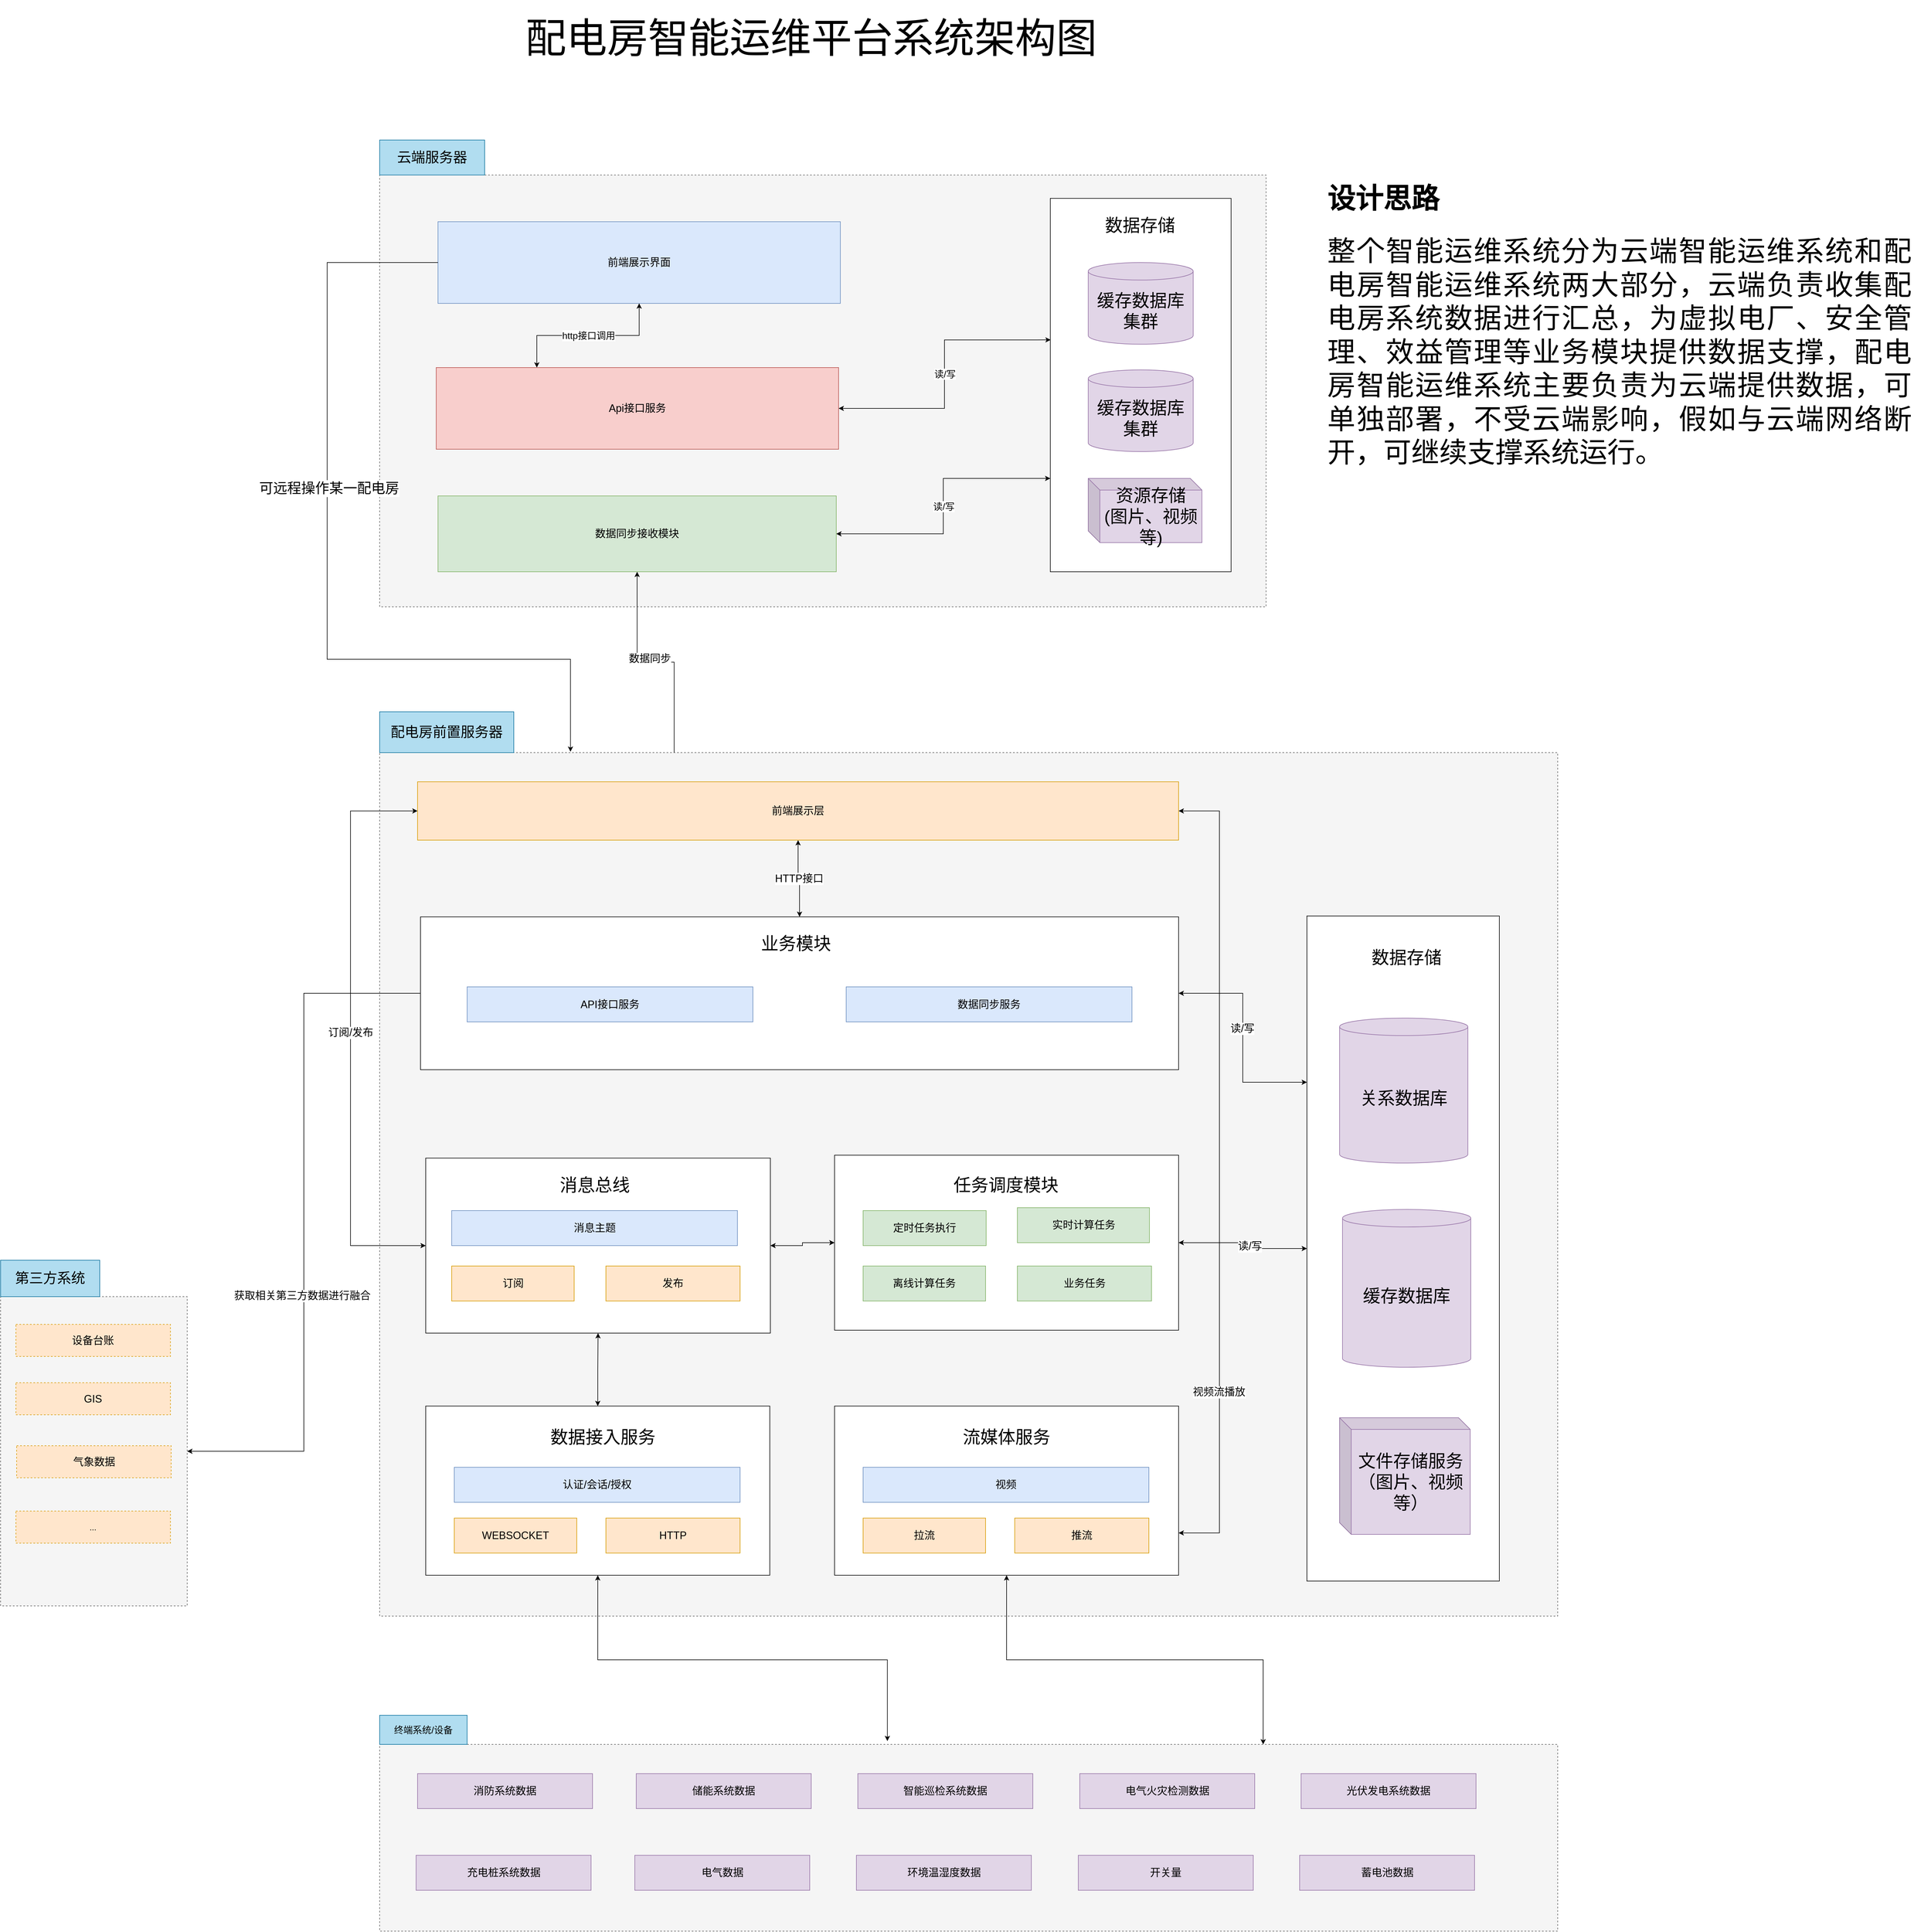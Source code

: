 <mxfile version="13.10.0" type="github">
  <diagram id="Hz9SQZm9DBwmcALDKWFs" name="Page-1">
    <mxGraphModel dx="3530" dy="2478" grid="1" gridSize="10" guides="1" tooltips="1" connect="1" arrows="1" fold="1" page="1" pageScale="1" pageWidth="827" pageHeight="1169" math="0" shadow="0">
      <root>
        <mxCell id="0" />
        <mxCell id="1" parent="0" />
        <mxCell id="7Oax_VJaz0vtxvODjcff-62" value="" style="rounded=0;whiteSpace=wrap;html=1;dashed=1;fillColor=#f5f5f5;strokeColor=#666666;fontColor=#333333;" parent="1" vertex="1">
          <mxGeometry x="40" y="-600" width="1520" height="740" as="geometry" />
        </mxCell>
        <mxCell id="buqoxcne-jieGNvII8d--84" style="edgeStyle=orthogonalEdgeStyle;rounded=0;orthogonalLoop=1;jettySize=auto;html=1;exitX=0.25;exitY=0;exitDx=0;exitDy=0;entryX=0.5;entryY=1;entryDx=0;entryDy=0;startArrow=none;startFill=0;strokeWidth=1;fontSize=18;endArrow=classic;endFill=1;" edge="1" parent="1" source="7Oax_VJaz0vtxvODjcff-19" target="7Oax_VJaz0vtxvODjcff-85">
          <mxGeometry relative="1" as="geometry" />
        </mxCell>
        <mxCell id="buqoxcne-jieGNvII8d--85" value="数据同步" style="edgeLabel;html=1;align=center;verticalAlign=middle;resizable=0;points=[];fontSize=18;" vertex="1" connectable="0" parent="buqoxcne-jieGNvII8d--84">
          <mxGeometry x="0.064" y="-6" relative="1" as="geometry">
            <mxPoint x="1" as="offset" />
          </mxGeometry>
        </mxCell>
        <mxCell id="7Oax_VJaz0vtxvODjcff-19" value="" style="rounded=0;whiteSpace=wrap;html=1;fillColor=#f5f5f5;strokeColor=#666666;fontColor=#333333;dashed=1;" parent="1" vertex="1">
          <mxGeometry x="40" y="390" width="2020" height="1480" as="geometry" />
        </mxCell>
        <mxCell id="7Oax_VJaz0vtxvODjcff-57" style="edgeStyle=orthogonalEdgeStyle;rounded=0;orthogonalLoop=1;jettySize=auto;html=1;exitX=0;exitY=0.5;exitDx=0;exitDy=0;entryX=1;entryY=0.5;entryDx=0;entryDy=0;startArrow=none;startFill=0;endArrow=classic;endFill=1;" parent="1" source="7Oax_VJaz0vtxvODjcff-38" target="7Oax_VJaz0vtxvODjcff-56" edge="1">
          <mxGeometry relative="1" as="geometry" />
        </mxCell>
        <mxCell id="7Oax_VJaz0vtxvODjcff-58" value="获取相关第三方数据进行融合" style="edgeLabel;html=1;align=center;verticalAlign=middle;resizable=0;points=[];fontSize=18;" parent="7Oax_VJaz0vtxvODjcff-57" vertex="1" connectable="0">
          <mxGeometry x="0.213" y="-3" relative="1" as="geometry">
            <mxPoint as="offset" />
          </mxGeometry>
        </mxCell>
        <mxCell id="buqoxcne-jieGNvII8d--16" style="edgeStyle=orthogonalEdgeStyle;rounded=0;orthogonalLoop=1;jettySize=auto;html=1;exitX=0.5;exitY=1;exitDx=0;exitDy=0;startArrow=classic;startFill=1;strokeWidth=1;fontSize=14;entryX=0.431;entryY=-0.018;entryDx=0;entryDy=0;entryPerimeter=0;" edge="1" parent="1" source="7Oax_VJaz0vtxvODjcff-27" target="7Oax_VJaz0vtxvODjcff-1">
          <mxGeometry relative="1" as="geometry" />
        </mxCell>
        <mxCell id="buqoxcne-jieGNvII8d--32" style="edgeStyle=orthogonalEdgeStyle;rounded=0;orthogonalLoop=1;jettySize=auto;html=1;exitX=0.5;exitY=0;exitDx=0;exitDy=0;entryX=0.5;entryY=1;entryDx=0;entryDy=0;startArrow=classic;startFill=1;strokeWidth=1;fontSize=30;" edge="1" parent="1" source="7Oax_VJaz0vtxvODjcff-27" target="buqoxcne-jieGNvII8d--25">
          <mxGeometry relative="1" as="geometry" />
        </mxCell>
        <mxCell id="7Oax_VJaz0vtxvODjcff-27" value="" style="rounded=0;whiteSpace=wrap;html=1;" parent="1" vertex="1">
          <mxGeometry x="119" y="1510" width="590" height="290" as="geometry" />
        </mxCell>
        <mxCell id="buqoxcne-jieGNvII8d--38" style="edgeStyle=orthogonalEdgeStyle;rounded=0;orthogonalLoop=1;jettySize=auto;html=1;exitX=0.75;exitY=0;exitDx=0;exitDy=0;entryX=0.5;entryY=1;entryDx=0;entryDy=0;startArrow=classic;startFill=1;strokeWidth=1;fontSize=30;" edge="1" parent="1" source="7Oax_VJaz0vtxvODjcff-1" target="buqoxcne-jieGNvII8d--33">
          <mxGeometry relative="1" as="geometry" />
        </mxCell>
        <mxCell id="7Oax_VJaz0vtxvODjcff-1" value="" style="rounded=0;whiteSpace=wrap;html=1;dashed=1;fillColor=#f5f5f5;strokeColor=#666666;fontColor=#333333;" parent="1" vertex="1">
          <mxGeometry x="40" y="2090" width="2020" height="320" as="geometry" />
        </mxCell>
        <mxCell id="7Oax_VJaz0vtxvODjcff-3" value="终端系统/设备" style="rounded=0;whiteSpace=wrap;html=1;fontSize=16;fillColor=#b1ddf0;strokeColor=#10739e;" parent="1" vertex="1">
          <mxGeometry x="40" y="2040" width="150" height="50" as="geometry" />
        </mxCell>
        <mxCell id="7Oax_VJaz0vtxvODjcff-5" value="消防系统数据" style="rounded=0;whiteSpace=wrap;html=1;fontSize=18;fillColor=#e1d5e7;strokeColor=#9673a6;" parent="1" vertex="1">
          <mxGeometry x="105" y="2140" width="300" height="60" as="geometry" />
        </mxCell>
        <mxCell id="7Oax_VJaz0vtxvODjcff-21" value="WEBSOCKET" style="rounded=0;whiteSpace=wrap;html=1;fillColor=#ffe6cc;strokeColor=#d79b00;fontSize=18;" parent="1" vertex="1">
          <mxGeometry x="168" y="1702" width="210" height="60" as="geometry" />
        </mxCell>
        <mxCell id="7Oax_VJaz0vtxvODjcff-22" value="HTTP" style="rounded=0;whiteSpace=wrap;html=1;fillColor=#ffe6cc;strokeColor=#d79b00;fontSize=18;" parent="1" vertex="1">
          <mxGeometry x="428" y="1702" width="230" height="60" as="geometry" />
        </mxCell>
        <mxCell id="7Oax_VJaz0vtxvODjcff-29" value="" style="rounded=0;whiteSpace=wrap;html=1;" parent="1" vertex="1">
          <mxGeometry x="1630" y="670" width="330" height="1140" as="geometry" />
        </mxCell>
        <mxCell id="7Oax_VJaz0vtxvODjcff-33" value="资源存储&lt;br style=&quot;font-size: 14px;&quot;&gt;(图片、视频等)" style="shape=cube;whiteSpace=wrap;html=1;boundedLbl=1;backgroundOutline=1;darkOpacity=0.05;darkOpacity2=0.1;fillColor=#ffe6cc;strokeColor=#d79b00;fontSize=14;" parent="1" vertex="1">
          <mxGeometry x="1040" y="1100" width="120" height="80" as="geometry" />
        </mxCell>
        <mxCell id="buqoxcne-jieGNvII8d--57" style="edgeStyle=orthogonalEdgeStyle;rounded=0;orthogonalLoop=1;jettySize=auto;html=1;exitX=1;exitY=0.5;exitDx=0;exitDy=0;entryX=0;entryY=0.25;entryDx=0;entryDy=0;startArrow=classic;startFill=1;strokeWidth=1;fontSize=30;" edge="1" parent="1" source="7Oax_VJaz0vtxvODjcff-38" target="7Oax_VJaz0vtxvODjcff-29">
          <mxGeometry relative="1" as="geometry" />
        </mxCell>
        <mxCell id="buqoxcne-jieGNvII8d--74" value="读/写" style="edgeLabel;html=1;align=center;verticalAlign=middle;resizable=0;points=[];fontSize=18;" vertex="1" connectable="0" parent="buqoxcne-jieGNvII8d--57">
          <mxGeometry x="-0.083" y="-1" relative="1" as="geometry">
            <mxPoint y="-1" as="offset" />
          </mxGeometry>
        </mxCell>
        <mxCell id="7Oax_VJaz0vtxvODjcff-38" value="" style="rounded=0;whiteSpace=wrap;html=1;" parent="1" vertex="1">
          <mxGeometry x="110" y="671.5" width="1300" height="262" as="geometry" />
        </mxCell>
        <mxCell id="7Oax_VJaz0vtxvODjcff-56" value="" style="rounded=0;whiteSpace=wrap;html=1;dashed=1;fillColor=#f5f5f5;strokeColor=#666666;fontColor=#333333;" parent="1" vertex="1">
          <mxGeometry x="-610" y="1322.5" width="320" height="530" as="geometry" />
        </mxCell>
        <mxCell id="7Oax_VJaz0vtxvODjcff-63" value="云端服务器" style="rounded=0;whiteSpace=wrap;html=1;fillColor=#b1ddf0;strokeColor=#10739e;fontSize=24;" parent="1" vertex="1">
          <mxGeometry x="40" y="-660" width="180" height="60" as="geometry" />
        </mxCell>
        <mxCell id="7Oax_VJaz0vtxvODjcff-64" value="" style="rounded=0;whiteSpace=wrap;html=1;" parent="1" vertex="1">
          <mxGeometry x="1190" y="-560" width="310" height="640" as="geometry" />
        </mxCell>
        <mxCell id="7Oax_VJaz0vtxvODjcff-67" value="&lt;font style=&quot;font-size: 30px&quot;&gt;缓存数据库集群&lt;/font&gt;" style="shape=cylinder3;whiteSpace=wrap;html=1;boundedLbl=1;backgroundOutline=1;size=15;fillColor=#e1d5e7;strokeColor=#9673a6;" parent="1" vertex="1">
          <mxGeometry x="1255" y="-266" width="180" height="140" as="geometry" />
        </mxCell>
        <mxCell id="7Oax_VJaz0vtxvODjcff-68" value="&lt;font style=&quot;font-size: 30px&quot;&gt;资源存储&lt;br&gt;(图片、视频等)&lt;/font&gt;" style="shape=cube;whiteSpace=wrap;html=1;boundedLbl=1;backgroundOutline=1;darkOpacity=0.05;darkOpacity2=0.1;fillColor=#e1d5e7;strokeColor=#9673a6;" parent="1" vertex="1">
          <mxGeometry x="1255" y="-80" width="195" height="110" as="geometry" />
        </mxCell>
        <mxCell id="7Oax_VJaz0vtxvODjcff-69" value="&lt;font style=&quot;font-size: 18px&quot;&gt;前端展示界面&lt;/font&gt;" style="rounded=0;whiteSpace=wrap;html=1;fillColor=#dae8fc;strokeColor=#6c8ebf;" parent="1" vertex="1">
          <mxGeometry x="140" y="-520" width="690" height="140" as="geometry" />
        </mxCell>
        <mxCell id="7Oax_VJaz0vtxvODjcff-84" value="http接口调用" style="edgeStyle=orthogonalEdgeStyle;rounded=0;orthogonalLoop=1;jettySize=auto;html=1;exitX=0.25;exitY=0;exitDx=0;exitDy=0;entryX=0.5;entryY=1;entryDx=0;entryDy=0;startArrow=classic;startFill=1;endArrow=classic;endFill=1;fontSize=16;" parent="1" source="7Oax_VJaz0vtxvODjcff-70" target="7Oax_VJaz0vtxvODjcff-69" edge="1">
          <mxGeometry relative="1" as="geometry" />
        </mxCell>
        <mxCell id="7Oax_VJaz0vtxvODjcff-87" value="读/写" style="edgeStyle=orthogonalEdgeStyle;rounded=0;orthogonalLoop=1;jettySize=auto;html=1;exitX=1;exitY=0.5;exitDx=0;exitDy=0;startArrow=classic;startFill=1;endArrow=classic;endFill=1;fontSize=16;entryX=0.002;entryY=0.379;entryDx=0;entryDy=0;entryPerimeter=0;" parent="1" source="7Oax_VJaz0vtxvODjcff-70" target="7Oax_VJaz0vtxvODjcff-64" edge="1">
          <mxGeometry relative="1" as="geometry" />
        </mxCell>
        <mxCell id="7Oax_VJaz0vtxvODjcff-70" value="&lt;font style=&quot;font-size: 18px&quot;&gt;Api接口服务&lt;/font&gt;" style="rounded=0;whiteSpace=wrap;html=1;fillColor=#f8cecc;strokeColor=#b85450;fontSize=14;" parent="1" vertex="1">
          <mxGeometry x="137" y="-270" width="690" height="140" as="geometry" />
        </mxCell>
        <mxCell id="7Oax_VJaz0vtxvODjcff-74" value="第三方系统" style="rounded=0;whiteSpace=wrap;html=1;fontSize=24;fillColor=#b1ddf0;strokeColor=#10739e;" parent="1" vertex="1">
          <mxGeometry x="-610" y="1260" width="170" height="62.5" as="geometry" />
        </mxCell>
        <mxCell id="7Oax_VJaz0vtxvODjcff-75" value="设备台账" style="rounded=0;whiteSpace=wrap;html=1;dashed=1;fontSize=18;fillColor=#ffe6cc;strokeColor=#d79b00;" parent="1" vertex="1">
          <mxGeometry x="-583.75" y="1370" width="265" height="55" as="geometry" />
        </mxCell>
        <mxCell id="7Oax_VJaz0vtxvODjcff-76" value="GIS" style="rounded=0;whiteSpace=wrap;html=1;dashed=1;fontSize=18;fillColor=#ffe6cc;strokeColor=#d79b00;" parent="1" vertex="1">
          <mxGeometry x="-583.75" y="1470" width="265" height="55" as="geometry" />
        </mxCell>
        <mxCell id="7Oax_VJaz0vtxvODjcff-79" value="气象数据" style="rounded=0;whiteSpace=wrap;html=1;dashed=1;fontSize=18;fillColor=#ffe6cc;strokeColor=#d79b00;" parent="1" vertex="1">
          <mxGeometry x="-582.5" y="1578" width="265" height="55" as="geometry" />
        </mxCell>
        <mxCell id="7Oax_VJaz0vtxvODjcff-80" value="..." style="rounded=0;whiteSpace=wrap;html=1;dashed=1;fontSize=14;fillColor=#ffe6cc;strokeColor=#d79b00;" parent="1" vertex="1">
          <mxGeometry x="-583.75" y="1690" width="265" height="55" as="geometry" />
        </mxCell>
        <mxCell id="7Oax_VJaz0vtxvODjcff-86" value="读/写" style="edgeStyle=orthogonalEdgeStyle;rounded=0;orthogonalLoop=1;jettySize=auto;html=1;exitX=1;exitY=0.5;exitDx=0;exitDy=0;startArrow=classic;startFill=1;endArrow=classic;endFill=1;fontSize=16;entryX=0;entryY=0.75;entryDx=0;entryDy=0;" parent="1" source="7Oax_VJaz0vtxvODjcff-85" target="7Oax_VJaz0vtxvODjcff-64" edge="1">
          <mxGeometry relative="1" as="geometry" />
        </mxCell>
        <mxCell id="7Oax_VJaz0vtxvODjcff-85" value="&lt;font style=&quot;font-size: 18px&quot;&gt;数据同步接收模块&lt;/font&gt;" style="rounded=0;whiteSpace=wrap;html=1;fontSize=14;fillColor=#d5e8d4;strokeColor=#82b366;" parent="1" vertex="1">
          <mxGeometry x="140" y="-50" width="683" height="130" as="geometry" />
        </mxCell>
        <mxCell id="buqoxcne-jieGNvII8d--3" value="配电房智能运维平台系统架构图" style="text;html=1;strokeColor=none;fillColor=none;align=center;verticalAlign=middle;whiteSpace=wrap;rounded=0;fontSize=70;" vertex="1" parent="1">
          <mxGeometry x="250" y="-900" width="1060" height="130" as="geometry" />
        </mxCell>
        <mxCell id="buqoxcne-jieGNvII8d--17" value="认证/会话/授权" style="rounded=0;whiteSpace=wrap;html=1;fontSize=18;fillColor=#dae8fc;strokeColor=#6c8ebf;" vertex="1" parent="1">
          <mxGeometry x="168" y="1615" width="490" height="60" as="geometry" />
        </mxCell>
        <mxCell id="buqoxcne-jieGNvII8d--24" value="数据接入服务" style="text;html=1;strokeColor=none;fillColor=none;align=center;verticalAlign=middle;whiteSpace=wrap;rounded=0;fontSize=30;" vertex="1" parent="1">
          <mxGeometry x="308" y="1547" width="230" height="31" as="geometry" />
        </mxCell>
        <mxCell id="buqoxcne-jieGNvII8d--25" value="" style="rounded=0;whiteSpace=wrap;html=1;fontSize=30;" vertex="1" parent="1">
          <mxGeometry x="119" y="1085" width="591" height="300" as="geometry" />
        </mxCell>
        <mxCell id="buqoxcne-jieGNvII8d--26" value="消息总线" style="text;html=1;strokeColor=none;fillColor=none;align=center;verticalAlign=middle;whiteSpace=wrap;rounded=0;fontSize=30;" vertex="1" parent="1">
          <mxGeometry x="293.5" y="1115" width="230" height="31" as="geometry" />
        </mxCell>
        <mxCell id="buqoxcne-jieGNvII8d--29" value="消息主题" style="rounded=0;whiteSpace=wrap;html=1;fontSize=18;fillColor=#dae8fc;strokeColor=#6c8ebf;" vertex="1" parent="1">
          <mxGeometry x="163.5" y="1175" width="490" height="60" as="geometry" />
        </mxCell>
        <mxCell id="buqoxcne-jieGNvII8d--30" value="订阅" style="rounded=0;whiteSpace=wrap;html=1;fillColor=#ffe6cc;strokeColor=#d79b00;fontSize=18;" vertex="1" parent="1">
          <mxGeometry x="163.5" y="1270" width="210" height="60" as="geometry" />
        </mxCell>
        <mxCell id="buqoxcne-jieGNvII8d--31" value="发布" style="rounded=0;whiteSpace=wrap;html=1;fillColor=#ffe6cc;strokeColor=#d79b00;fontSize=18;" vertex="1" parent="1">
          <mxGeometry x="428" y="1270" width="230" height="60" as="geometry" />
        </mxCell>
        <mxCell id="buqoxcne-jieGNvII8d--33" value="" style="rounded=0;whiteSpace=wrap;html=1;" vertex="1" parent="1">
          <mxGeometry x="820" y="1510" width="590" height="290" as="geometry" />
        </mxCell>
        <mxCell id="buqoxcne-jieGNvII8d--34" value="拉流" style="rounded=0;whiteSpace=wrap;html=1;fillColor=#ffe6cc;strokeColor=#d79b00;fontSize=18;" vertex="1" parent="1">
          <mxGeometry x="869" y="1702" width="210" height="60" as="geometry" />
        </mxCell>
        <mxCell id="buqoxcne-jieGNvII8d--35" value="推流" style="rounded=0;whiteSpace=wrap;html=1;fillColor=#ffe6cc;strokeColor=#d79b00;fontSize=18;" vertex="1" parent="1">
          <mxGeometry x="1129" y="1702" width="230" height="60" as="geometry" />
        </mxCell>
        <mxCell id="buqoxcne-jieGNvII8d--36" value="视频" style="rounded=0;whiteSpace=wrap;html=1;fontSize=18;fillColor=#dae8fc;strokeColor=#6c8ebf;" vertex="1" parent="1">
          <mxGeometry x="869" y="1615" width="490" height="60" as="geometry" />
        </mxCell>
        <mxCell id="buqoxcne-jieGNvII8d--37" value="流媒体服务" style="text;html=1;strokeColor=none;fillColor=none;align=center;verticalAlign=middle;whiteSpace=wrap;rounded=0;fontSize=30;" vertex="1" parent="1">
          <mxGeometry x="1000" y="1547" width="230" height="31" as="geometry" />
        </mxCell>
        <mxCell id="buqoxcne-jieGNvII8d--44" style="edgeStyle=orthogonalEdgeStyle;rounded=0;orthogonalLoop=1;jettySize=auto;html=1;exitX=0;exitY=0.5;exitDx=0;exitDy=0;entryX=1;entryY=0.5;entryDx=0;entryDy=0;startArrow=classic;startFill=1;strokeWidth=1;fontSize=30;" edge="1" parent="1" source="buqoxcne-jieGNvII8d--39" target="buqoxcne-jieGNvII8d--25">
          <mxGeometry relative="1" as="geometry" />
        </mxCell>
        <mxCell id="buqoxcne-jieGNvII8d--56" style="edgeStyle=orthogonalEdgeStyle;rounded=0;orthogonalLoop=1;jettySize=auto;html=1;exitX=1;exitY=0.5;exitDx=0;exitDy=0;startArrow=classic;startFill=1;strokeWidth=1;fontSize=30;" edge="1" parent="1" source="buqoxcne-jieGNvII8d--39" target="7Oax_VJaz0vtxvODjcff-29">
          <mxGeometry relative="1" as="geometry" />
        </mxCell>
        <mxCell id="buqoxcne-jieGNvII8d--73" value="读/写" style="edgeLabel;html=1;align=center;verticalAlign=middle;resizable=0;points=[];fontSize=18;" vertex="1" connectable="0" parent="buqoxcne-jieGNvII8d--56">
          <mxGeometry x="0.155" y="4" relative="1" as="geometry">
            <mxPoint x="-1" as="offset" />
          </mxGeometry>
        </mxCell>
        <mxCell id="buqoxcne-jieGNvII8d--39" value="" style="rounded=0;whiteSpace=wrap;html=1;fontSize=30;" vertex="1" parent="1">
          <mxGeometry x="820" y="1080" width="590" height="300" as="geometry" />
        </mxCell>
        <mxCell id="buqoxcne-jieGNvII8d--40" value="任务调度模块" style="text;html=1;strokeColor=none;fillColor=none;align=center;verticalAlign=middle;whiteSpace=wrap;rounded=0;fontSize=30;" vertex="1" parent="1">
          <mxGeometry x="999" y="1115" width="230" height="31" as="geometry" />
        </mxCell>
        <mxCell id="buqoxcne-jieGNvII8d--41" value="定时任务执行" style="rounded=0;whiteSpace=wrap;html=1;fontSize=18;fillColor=#d5e8d4;strokeColor=#82b366;" vertex="1" parent="1">
          <mxGeometry x="869" y="1175" width="211" height="60" as="geometry" />
        </mxCell>
        <mxCell id="buqoxcne-jieGNvII8d--42" value="离线计算任务" style="rounded=0;whiteSpace=wrap;html=1;fillColor=#d5e8d4;strokeColor=#82b366;fontSize=18;" vertex="1" parent="1">
          <mxGeometry x="869" y="1270" width="210" height="60" as="geometry" />
        </mxCell>
        <mxCell id="buqoxcne-jieGNvII8d--43" value="业务任务" style="rounded=0;whiteSpace=wrap;html=1;fillColor=#d5e8d4;strokeColor=#82b366;fontSize=18;" vertex="1" parent="1">
          <mxGeometry x="1133.5" y="1270" width="230" height="60" as="geometry" />
        </mxCell>
        <mxCell id="buqoxcne-jieGNvII8d--45" value="实时计算任务" style="rounded=0;whiteSpace=wrap;html=1;fontSize=18;fillColor=#d5e8d4;strokeColor=#82b366;" vertex="1" parent="1">
          <mxGeometry x="1133.5" y="1170" width="226.5" height="60" as="geometry" />
        </mxCell>
        <mxCell id="buqoxcne-jieGNvII8d--47" value="数据存储" style="text;html=1;strokeColor=none;fillColor=none;align=center;verticalAlign=middle;whiteSpace=wrap;rounded=0;fontSize=30;" vertex="1" parent="1">
          <mxGeometry x="1686" y="725" width="230" height="31" as="geometry" />
        </mxCell>
        <mxCell id="buqoxcne-jieGNvII8d--53" value="关系数据库" style="shape=cylinder3;whiteSpace=wrap;html=1;boundedLbl=1;backgroundOutline=1;size=15;fontSize=30;fillColor=#e1d5e7;strokeColor=#9673a6;" vertex="1" parent="1">
          <mxGeometry x="1686" y="845" width="220" height="248.5" as="geometry" />
        </mxCell>
        <mxCell id="buqoxcne-jieGNvII8d--54" value="缓存数据库" style="shape=cylinder3;whiteSpace=wrap;html=1;boundedLbl=1;backgroundOutline=1;size=15;fontSize=30;fillColor=#e1d5e7;strokeColor=#9673a6;" vertex="1" parent="1">
          <mxGeometry x="1691" y="1173" width="220" height="270.5" as="geometry" />
        </mxCell>
        <mxCell id="buqoxcne-jieGNvII8d--55" value="文件存储服务&lt;br&gt;（图片、视频等）" style="shape=cube;whiteSpace=wrap;html=1;boundedLbl=1;backgroundOutline=1;darkOpacity=0.05;darkOpacity2=0.1;fontSize=30;fillColor=#e1d5e7;strokeColor=#9673a6;" vertex="1" parent="1">
          <mxGeometry x="1686" y="1530" width="224" height="200" as="geometry" />
        </mxCell>
        <mxCell id="buqoxcne-jieGNvII8d--64" value="&lt;font style=&quot;font-size: 18px&quot;&gt;储能系统数据&lt;/font&gt;" style="rounded=0;whiteSpace=wrap;html=1;fontSize=18;fillColor=#e1d5e7;strokeColor=#9673a6;" vertex="1" parent="1">
          <mxGeometry x="480" y="2140" width="300" height="60" as="geometry" />
        </mxCell>
        <mxCell id="buqoxcne-jieGNvII8d--65" value="&lt;font style=&quot;font-size: 18px&quot;&gt;智能巡检系统数据&lt;/font&gt;" style="rounded=0;whiteSpace=wrap;html=1;fontSize=18;fillColor=#e1d5e7;strokeColor=#9673a6;" vertex="1" parent="1">
          <mxGeometry x="860" y="2140" width="300" height="60" as="geometry" />
        </mxCell>
        <mxCell id="buqoxcne-jieGNvII8d--66" value="&lt;font style=&quot;font-size: 18px&quot;&gt;电气火灾检测数据&lt;/font&gt;" style="rounded=0;whiteSpace=wrap;html=1;fontSize=18;fillColor=#e1d5e7;strokeColor=#9673a6;" vertex="1" parent="1">
          <mxGeometry x="1240.5" y="2140" width="300" height="60" as="geometry" />
        </mxCell>
        <mxCell id="buqoxcne-jieGNvII8d--67" value="&lt;font style=&quot;font-size: 18px&quot;&gt;光伏发电系统数据&lt;/font&gt;" style="rounded=0;whiteSpace=wrap;html=1;fontSize=18;fillColor=#e1d5e7;strokeColor=#9673a6;" vertex="1" parent="1">
          <mxGeometry x="1620" y="2140" width="300" height="60" as="geometry" />
        </mxCell>
        <mxCell id="buqoxcne-jieGNvII8d--68" value="&lt;font style=&quot;font-size: 18px&quot;&gt;充电桩系统数据&lt;/font&gt;" style="rounded=0;whiteSpace=wrap;html=1;fontSize=18;fillColor=#e1d5e7;strokeColor=#9673a6;" vertex="1" parent="1">
          <mxGeometry x="102.5" y="2280" width="300" height="60" as="geometry" />
        </mxCell>
        <mxCell id="buqoxcne-jieGNvII8d--69" value="&lt;font style=&quot;font-size: 18px&quot;&gt;电气数据&lt;/font&gt;" style="rounded=0;whiteSpace=wrap;html=1;fontSize=18;fillColor=#e1d5e7;strokeColor=#9673a6;" vertex="1" parent="1">
          <mxGeometry x="477.5" y="2280" width="300" height="60" as="geometry" />
        </mxCell>
        <mxCell id="buqoxcne-jieGNvII8d--70" value="&lt;font style=&quot;font-size: 18px&quot;&gt;环境温湿度数据&lt;/font&gt;" style="rounded=0;whiteSpace=wrap;html=1;fontSize=18;fillColor=#e1d5e7;strokeColor=#9673a6;" vertex="1" parent="1">
          <mxGeometry x="857.5" y="2280" width="300" height="60" as="geometry" />
        </mxCell>
        <mxCell id="buqoxcne-jieGNvII8d--71" value="&lt;font style=&quot;font-size: 18px&quot;&gt;开关量&lt;/font&gt;" style="rounded=0;whiteSpace=wrap;html=1;fontSize=18;fillColor=#e1d5e7;strokeColor=#9673a6;" vertex="1" parent="1">
          <mxGeometry x="1238" y="2280" width="300" height="60" as="geometry" />
        </mxCell>
        <mxCell id="buqoxcne-jieGNvII8d--72" value="&lt;font style=&quot;font-size: 18px&quot;&gt;蓄电池数据&lt;/font&gt;" style="rounded=0;whiteSpace=wrap;html=1;fontSize=18;fillColor=#e1d5e7;strokeColor=#9673a6;" vertex="1" parent="1">
          <mxGeometry x="1617.5" y="2280" width="300" height="60" as="geometry" />
        </mxCell>
        <mxCell id="buqoxcne-jieGNvII8d--75" value="业务模块" style="text;html=1;strokeColor=none;fillColor=none;align=center;verticalAlign=middle;whiteSpace=wrap;rounded=0;fontSize=30;" vertex="1" parent="1">
          <mxGeometry x="639" y="701.5" width="230" height="31" as="geometry" />
        </mxCell>
        <mxCell id="buqoxcne-jieGNvII8d--76" value="API接口服务" style="rounded=0;whiteSpace=wrap;html=1;fontSize=18;fillColor=#dae8fc;strokeColor=#6c8ebf;" vertex="1" parent="1">
          <mxGeometry x="190" y="791.5" width="490" height="60" as="geometry" />
        </mxCell>
        <mxCell id="buqoxcne-jieGNvII8d--77" value="数据同步服务" style="rounded=0;whiteSpace=wrap;html=1;fontSize=18;fillColor=#dae8fc;strokeColor=#6c8ebf;" vertex="1" parent="1">
          <mxGeometry x="840" y="791.5" width="490" height="60" as="geometry" />
        </mxCell>
        <mxCell id="buqoxcne-jieGNvII8d--80" value="HTTP接口" style="edgeStyle=orthogonalEdgeStyle;rounded=0;orthogonalLoop=1;jettySize=auto;html=1;exitX=0.5;exitY=1;exitDx=0;exitDy=0;entryX=0.5;entryY=0;entryDx=0;entryDy=0;startArrow=classic;startFill=1;strokeWidth=1;fontSize=18;" edge="1" parent="1" source="buqoxcne-jieGNvII8d--79" target="7Oax_VJaz0vtxvODjcff-38">
          <mxGeometry relative="1" as="geometry" />
        </mxCell>
        <mxCell id="buqoxcne-jieGNvII8d--81" value="订阅/发布" style="edgeStyle=orthogonalEdgeStyle;rounded=0;orthogonalLoop=1;jettySize=auto;html=1;exitX=0;exitY=0.5;exitDx=0;exitDy=0;entryX=0;entryY=0.5;entryDx=0;entryDy=0;startArrow=classic;startFill=1;strokeWidth=1;fontSize=18;" edge="1" parent="1" source="buqoxcne-jieGNvII8d--79" target="buqoxcne-jieGNvII8d--25">
          <mxGeometry relative="1" as="geometry">
            <Array as="points">
              <mxPoint x="-10" y="490" />
              <mxPoint x="-10" y="1235" />
            </Array>
          </mxGeometry>
        </mxCell>
        <mxCell id="buqoxcne-jieGNvII8d--82" style="edgeStyle=orthogonalEdgeStyle;rounded=0;orthogonalLoop=1;jettySize=auto;html=1;exitX=1;exitY=0.5;exitDx=0;exitDy=0;entryX=1;entryY=0.75;entryDx=0;entryDy=0;startArrow=classic;startFill=1;strokeWidth=1;fontSize=18;" edge="1" parent="1" source="buqoxcne-jieGNvII8d--79" target="buqoxcne-jieGNvII8d--33">
          <mxGeometry relative="1" as="geometry">
            <Array as="points">
              <mxPoint x="1480" y="490" />
              <mxPoint x="1480" y="1727" />
            </Array>
          </mxGeometry>
        </mxCell>
        <mxCell id="buqoxcne-jieGNvII8d--83" value="视频流播放" style="edgeLabel;html=1;align=center;verticalAlign=middle;resizable=0;points=[];fontSize=18;" vertex="1" connectable="0" parent="buqoxcne-jieGNvII8d--82">
          <mxGeometry x="0.549" y="-1" relative="1" as="geometry">
            <mxPoint y="-1" as="offset" />
          </mxGeometry>
        </mxCell>
        <mxCell id="buqoxcne-jieGNvII8d--79" value="前端展示层" style="rounded=0;whiteSpace=wrap;html=1;fontSize=18;fillColor=#ffe6cc;strokeColor=#d79b00;" vertex="1" parent="1">
          <mxGeometry x="105" y="440" width="1305" height="100" as="geometry" />
        </mxCell>
        <mxCell id="buqoxcne-jieGNvII8d--86" value="配电房前置服务器" style="rounded=0;whiteSpace=wrap;html=1;fontSize=24;fillColor=#b1ddf0;strokeColor=#10739e;" vertex="1" parent="1">
          <mxGeometry x="40" y="320" width="230" height="70" as="geometry" />
        </mxCell>
        <mxCell id="buqoxcne-jieGNvII8d--87" style="edgeStyle=orthogonalEdgeStyle;rounded=0;orthogonalLoop=1;jettySize=auto;html=1;exitX=0;exitY=0.5;exitDx=0;exitDy=0;entryX=0.162;entryY=-0.001;entryDx=0;entryDy=0;entryPerimeter=0;startArrow=none;startFill=0;endArrow=classic;endFill=1;strokeWidth=1;fontSize=24;" edge="1" parent="1" source="7Oax_VJaz0vtxvODjcff-69" target="7Oax_VJaz0vtxvODjcff-19">
          <mxGeometry relative="1" as="geometry">
            <Array as="points">
              <mxPoint x="-50" y="-450" />
              <mxPoint x="-50" y="230" />
              <mxPoint x="367" y="230" />
            </Array>
          </mxGeometry>
        </mxCell>
        <mxCell id="buqoxcne-jieGNvII8d--88" value="可远程操作某一配电房" style="edgeLabel;html=1;align=center;verticalAlign=middle;resizable=0;points=[];fontSize=24;" vertex="1" connectable="0" parent="buqoxcne-jieGNvII8d--87">
          <mxGeometry x="-0.202" y="3" relative="1" as="geometry">
            <mxPoint as="offset" />
          </mxGeometry>
        </mxCell>
        <mxCell id="buqoxcne-jieGNvII8d--89" value="&lt;h1&gt;&lt;font style=&quot;font-size: 48px&quot;&gt;设计思路&lt;/font&gt;&lt;/h1&gt;&lt;p class=&quot;MsoNormal&quot; style=&quot;margin: 0pt 0pt 0.0pt ; text-align: justify ; font-family: &amp;#34;calibri&amp;#34; ; font-size: 48px&quot;&gt;&lt;font style=&quot;font-size: 48px&quot;&gt;整个智能运维系统分为云端智能运维系统和配电房智能运维系统两大部分，云端负责收集配电房系统数据进行汇总，为虚拟电厂、安全管理、效益管理等业务模块提供数据支撑，配电房智能运维系统主要负责为云端提供数据，可单独部署，不受云端影响，假如与云端网络断开，可继续支撑系统运行。&lt;/font&gt;&lt;span style=&quot;font-size: 10.5pt ; font-size: 10.5pt&quot;&gt;&lt;/span&gt;&lt;/p&gt;" style="text;html=1;strokeColor=none;fillColor=none;spacing=5;spacingTop=-20;whiteSpace=wrap;overflow=hidden;rounded=0;fontSize=24;verticalAlign=top;" vertex="1" parent="1">
          <mxGeometry x="1660" y="-610" width="1010" height="760" as="geometry" />
        </mxCell>
        <mxCell id="buqoxcne-jieGNvII8d--90" value="&lt;font style=&quot;font-size: 30px&quot;&gt;缓存数据库集群&lt;/font&gt;" style="shape=cylinder3;whiteSpace=wrap;html=1;boundedLbl=1;backgroundOutline=1;size=15;fillColor=#e1d5e7;strokeColor=#9673a6;" vertex="1" parent="1">
          <mxGeometry x="1255" y="-450" width="180" height="140" as="geometry" />
        </mxCell>
        <mxCell id="buqoxcne-jieGNvII8d--91" value="数据存储" style="text;html=1;strokeColor=none;fillColor=none;align=center;verticalAlign=middle;whiteSpace=wrap;rounded=0;fontSize=30;" vertex="1" parent="1">
          <mxGeometry x="1229" y="-530" width="230" height="31" as="geometry" />
        </mxCell>
      </root>
    </mxGraphModel>
  </diagram>
</mxfile>
